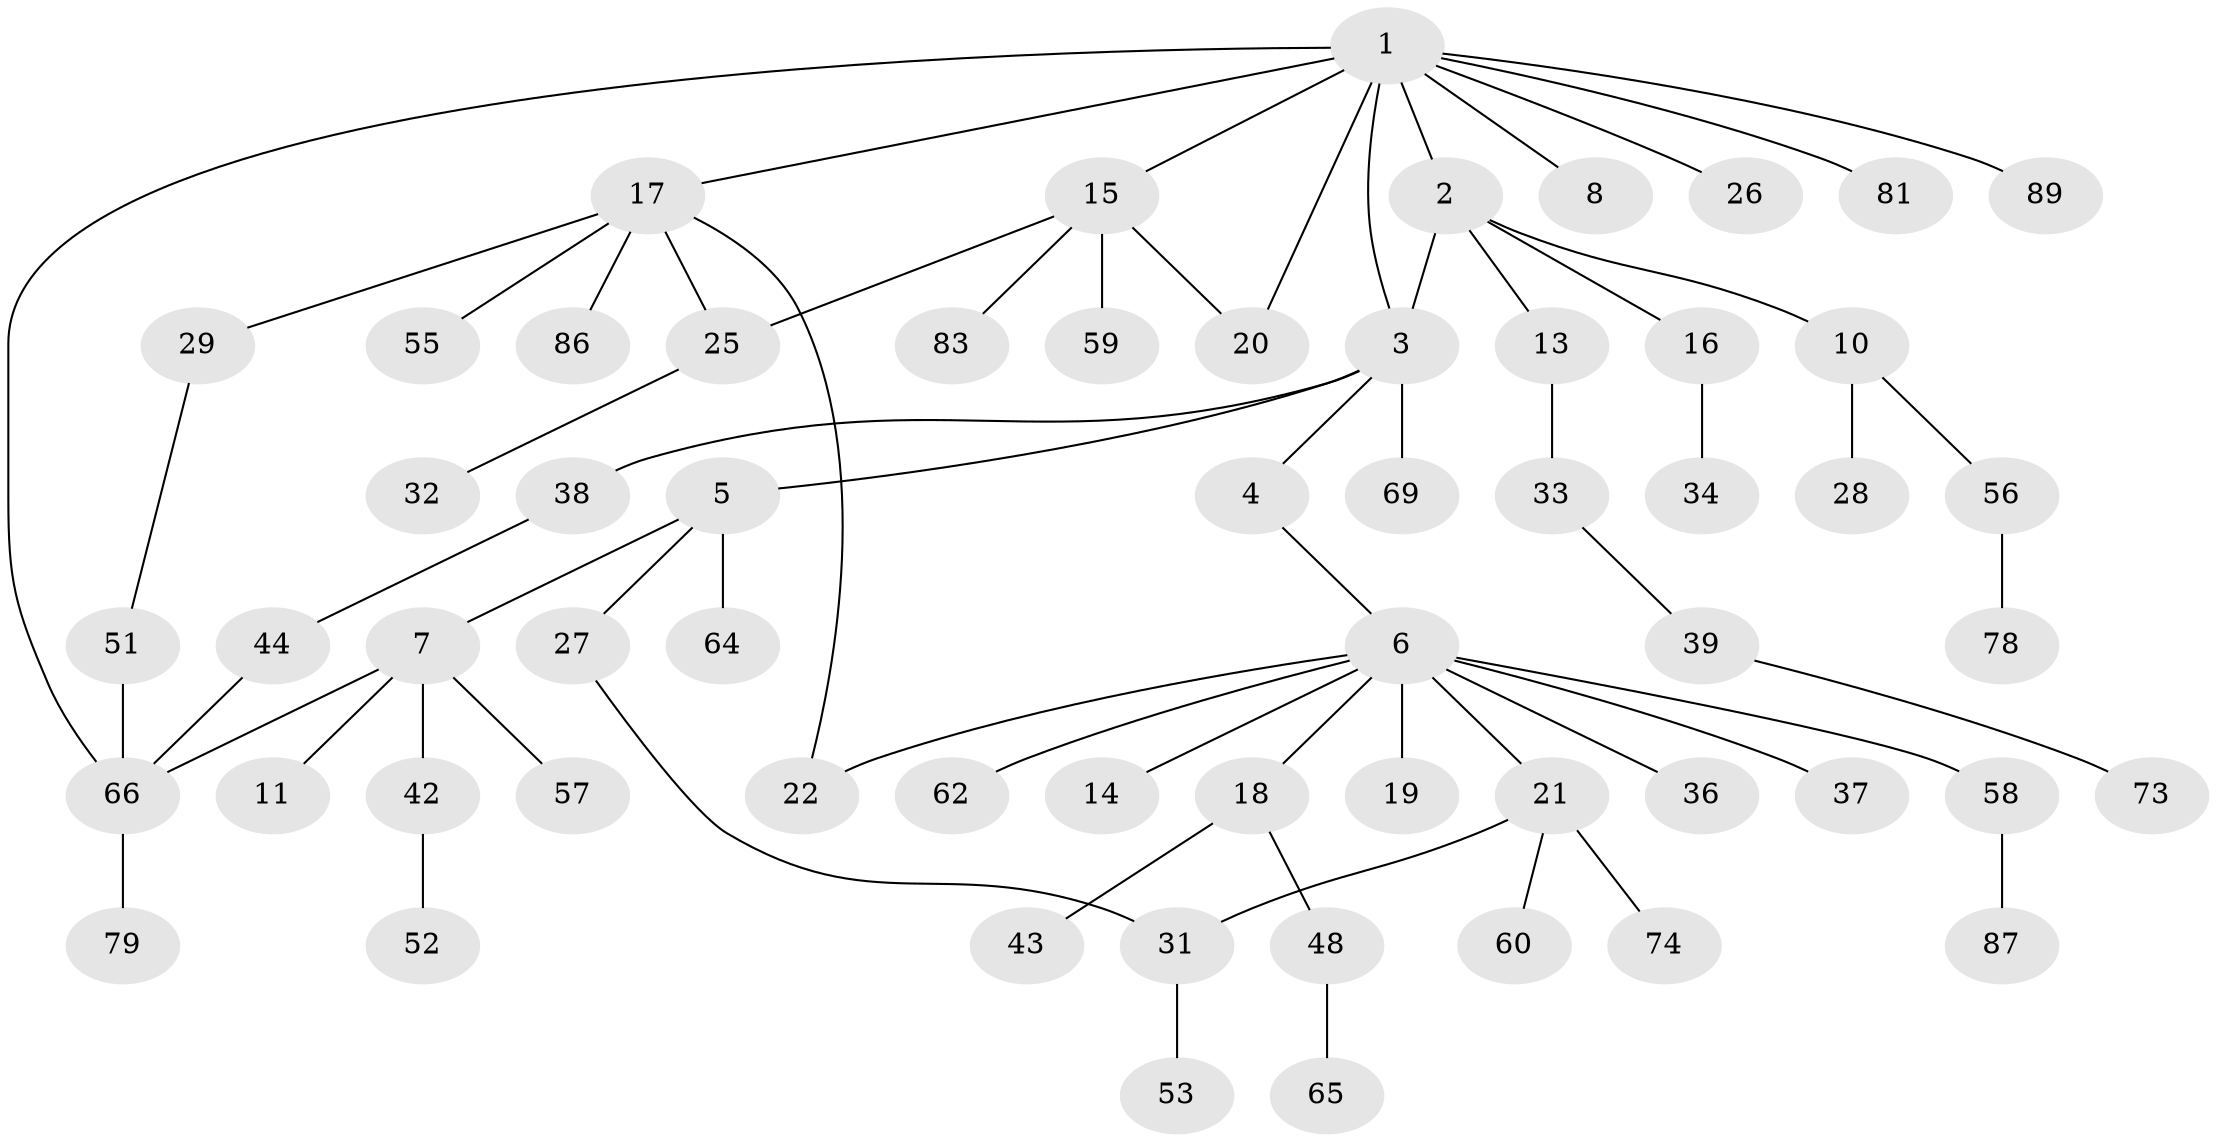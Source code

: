 // Generated by graph-tools (version 1.1) at 2025/23/03/03/25 07:23:35]
// undirected, 60 vertices, 67 edges
graph export_dot {
graph [start="1"]
  node [color=gray90,style=filled];
  1 [super="+49"];
  2 [super="+47"];
  3 [super="+23"];
  4;
  5 [super="+61"];
  6 [super="+12"];
  7 [super="+9"];
  8;
  10 [super="+75"];
  11;
  13 [super="+50"];
  14;
  15 [super="+46"];
  16 [super="+68"];
  17 [super="+54"];
  18 [super="+24"];
  19 [super="+41"];
  20 [super="+45"];
  21 [super="+35"];
  22;
  25 [super="+88"];
  26 [super="+76"];
  27;
  28;
  29 [super="+30"];
  31 [super="+63"];
  32;
  33 [super="+85"];
  34;
  36 [super="+40"];
  37;
  38 [super="+77"];
  39 [super="+71"];
  42;
  43;
  44 [super="+67"];
  48;
  51 [super="+84"];
  52 [super="+80"];
  53;
  55;
  56 [super="+82"];
  57;
  58;
  59;
  60;
  62;
  64;
  65;
  66 [super="+72"];
  69 [super="+70"];
  73;
  74;
  78;
  79;
  81;
  83;
  86;
  87;
  89;
  1 -- 2;
  1 -- 3;
  1 -- 8;
  1 -- 15;
  1 -- 17;
  1 -- 26;
  1 -- 89;
  1 -- 81;
  1 -- 66;
  1 -- 20;
  2 -- 10;
  2 -- 13;
  2 -- 16;
  2 -- 3;
  3 -- 4;
  3 -- 5;
  3 -- 38;
  3 -- 69;
  4 -- 6;
  5 -- 7;
  5 -- 27;
  5 -- 64;
  6 -- 18;
  6 -- 19;
  6 -- 21;
  6 -- 22;
  6 -- 36 [weight=2];
  6 -- 58;
  6 -- 37;
  6 -- 14;
  6 -- 62;
  7 -- 42;
  7 -- 66;
  7 -- 57;
  7 -- 11;
  10 -- 28;
  10 -- 56;
  13 -- 33;
  15 -- 20;
  15 -- 59;
  15 -- 83;
  15 -- 25;
  16 -- 34;
  17 -- 25;
  17 -- 29;
  17 -- 55;
  17 -- 86;
  17 -- 22;
  18 -- 48;
  18 -- 43;
  21 -- 31;
  21 -- 74;
  21 -- 60;
  25 -- 32;
  27 -- 31;
  29 -- 51;
  31 -- 53;
  33 -- 39;
  38 -- 44;
  39 -- 73;
  42 -- 52;
  44 -- 66;
  48 -- 65;
  51 -- 66;
  56 -- 78;
  58 -- 87;
  66 -- 79;
}
